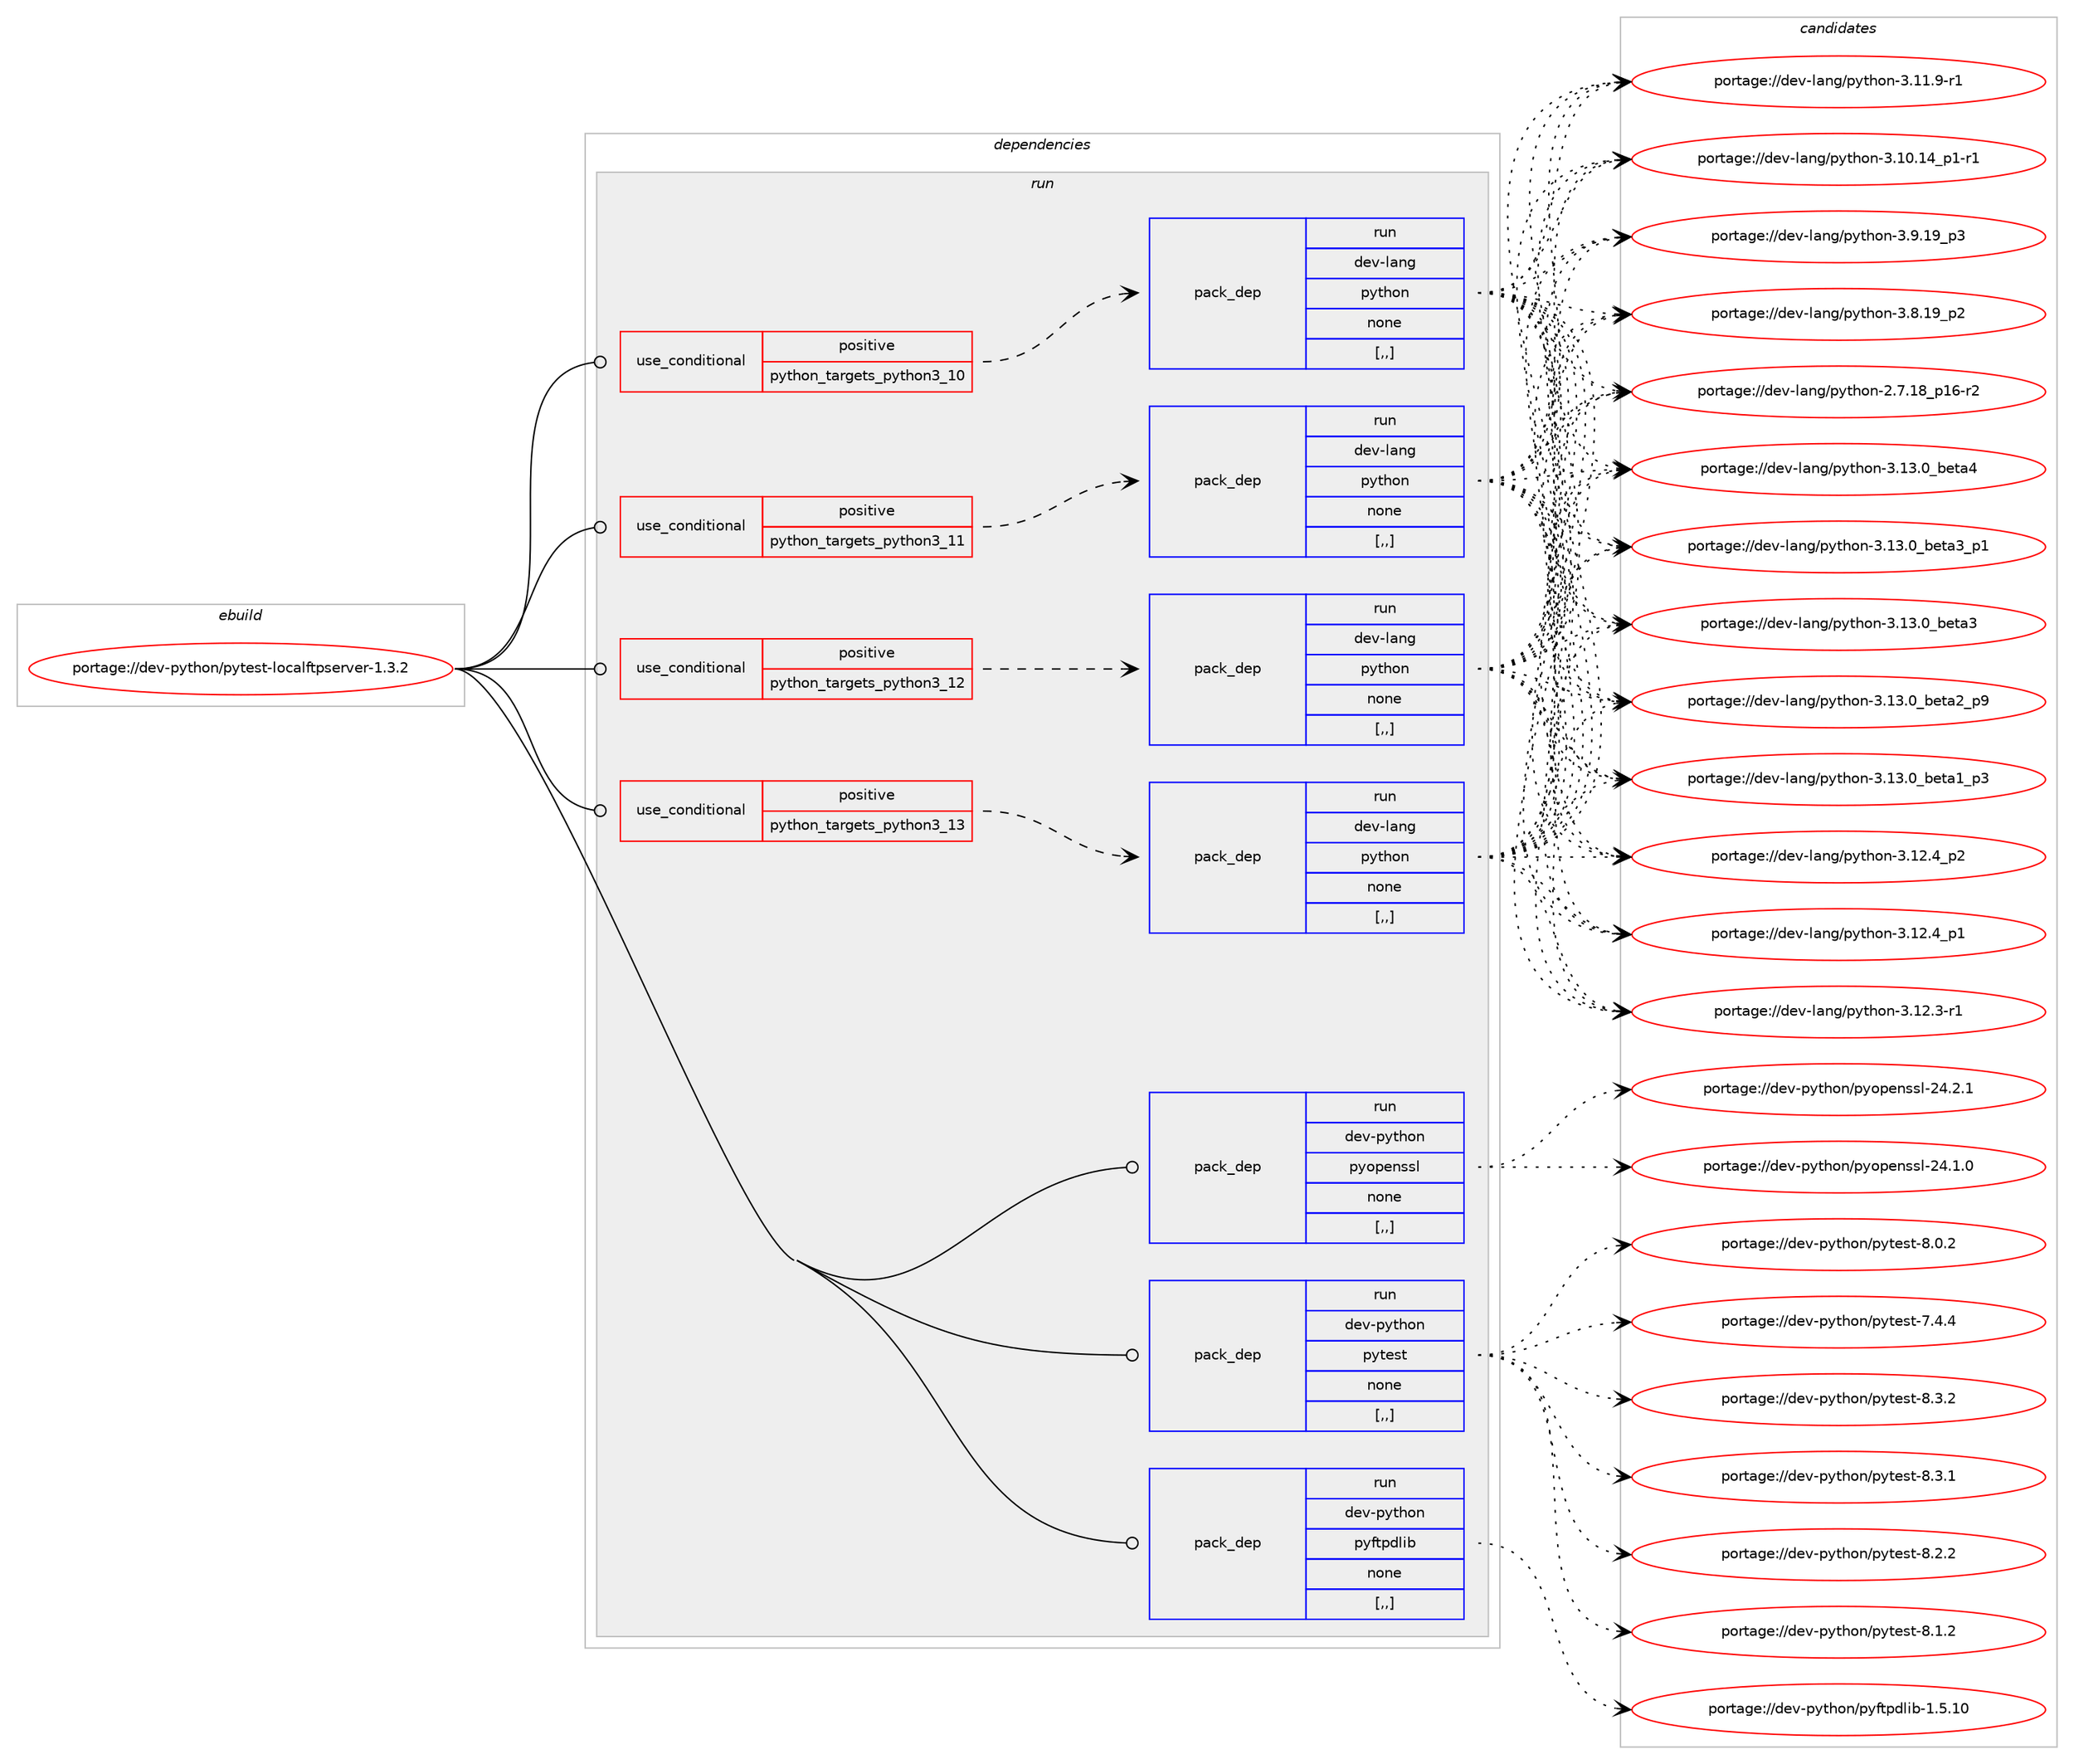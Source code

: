 digraph prolog {

# *************
# Graph options
# *************

newrank=true;
concentrate=true;
compound=true;
graph [rankdir=LR,fontname=Helvetica,fontsize=10,ranksep=1.5];#, ranksep=2.5, nodesep=0.2];
edge  [arrowhead=vee];
node  [fontname=Helvetica,fontsize=10];

# **********
# The ebuild
# **********

subgraph cluster_leftcol {
color=gray;
label=<<i>ebuild</i>>;
id [label="portage://dev-python/pytest-localftpserver-1.3.2", color=red, width=4, href="../dev-python/pytest-localftpserver-1.3.2.svg"];
}

# ****************
# The dependencies
# ****************

subgraph cluster_midcol {
color=gray;
label=<<i>dependencies</i>>;
subgraph cluster_compile {
fillcolor="#eeeeee";
style=filled;
label=<<i>compile</i>>;
}
subgraph cluster_compileandrun {
fillcolor="#eeeeee";
style=filled;
label=<<i>compile and run</i>>;
}
subgraph cluster_run {
fillcolor="#eeeeee";
style=filled;
label=<<i>run</i>>;
subgraph cond38018 {
dependency159416 [label=<<TABLE BORDER="0" CELLBORDER="1" CELLSPACING="0" CELLPADDING="4"><TR><TD ROWSPAN="3" CELLPADDING="10">use_conditional</TD></TR><TR><TD>positive</TD></TR><TR><TD>python_targets_python3_10</TD></TR></TABLE>>, shape=none, color=red];
subgraph pack120129 {
dependency159417 [label=<<TABLE BORDER="0" CELLBORDER="1" CELLSPACING="0" CELLPADDING="4" WIDTH="220"><TR><TD ROWSPAN="6" CELLPADDING="30">pack_dep</TD></TR><TR><TD WIDTH="110">run</TD></TR><TR><TD>dev-lang</TD></TR><TR><TD>python</TD></TR><TR><TD>none</TD></TR><TR><TD>[,,]</TD></TR></TABLE>>, shape=none, color=blue];
}
dependency159416:e -> dependency159417:w [weight=20,style="dashed",arrowhead="vee"];
}
id:e -> dependency159416:w [weight=20,style="solid",arrowhead="odot"];
subgraph cond38019 {
dependency159418 [label=<<TABLE BORDER="0" CELLBORDER="1" CELLSPACING="0" CELLPADDING="4"><TR><TD ROWSPAN="3" CELLPADDING="10">use_conditional</TD></TR><TR><TD>positive</TD></TR><TR><TD>python_targets_python3_11</TD></TR></TABLE>>, shape=none, color=red];
subgraph pack120130 {
dependency159419 [label=<<TABLE BORDER="0" CELLBORDER="1" CELLSPACING="0" CELLPADDING="4" WIDTH="220"><TR><TD ROWSPAN="6" CELLPADDING="30">pack_dep</TD></TR><TR><TD WIDTH="110">run</TD></TR><TR><TD>dev-lang</TD></TR><TR><TD>python</TD></TR><TR><TD>none</TD></TR><TR><TD>[,,]</TD></TR></TABLE>>, shape=none, color=blue];
}
dependency159418:e -> dependency159419:w [weight=20,style="dashed",arrowhead="vee"];
}
id:e -> dependency159418:w [weight=20,style="solid",arrowhead="odot"];
subgraph cond38020 {
dependency159420 [label=<<TABLE BORDER="0" CELLBORDER="1" CELLSPACING="0" CELLPADDING="4"><TR><TD ROWSPAN="3" CELLPADDING="10">use_conditional</TD></TR><TR><TD>positive</TD></TR><TR><TD>python_targets_python3_12</TD></TR></TABLE>>, shape=none, color=red];
subgraph pack120131 {
dependency159421 [label=<<TABLE BORDER="0" CELLBORDER="1" CELLSPACING="0" CELLPADDING="4" WIDTH="220"><TR><TD ROWSPAN="6" CELLPADDING="30">pack_dep</TD></TR><TR><TD WIDTH="110">run</TD></TR><TR><TD>dev-lang</TD></TR><TR><TD>python</TD></TR><TR><TD>none</TD></TR><TR><TD>[,,]</TD></TR></TABLE>>, shape=none, color=blue];
}
dependency159420:e -> dependency159421:w [weight=20,style="dashed",arrowhead="vee"];
}
id:e -> dependency159420:w [weight=20,style="solid",arrowhead="odot"];
subgraph cond38021 {
dependency159422 [label=<<TABLE BORDER="0" CELLBORDER="1" CELLSPACING="0" CELLPADDING="4"><TR><TD ROWSPAN="3" CELLPADDING="10">use_conditional</TD></TR><TR><TD>positive</TD></TR><TR><TD>python_targets_python3_13</TD></TR></TABLE>>, shape=none, color=red];
subgraph pack120132 {
dependency159423 [label=<<TABLE BORDER="0" CELLBORDER="1" CELLSPACING="0" CELLPADDING="4" WIDTH="220"><TR><TD ROWSPAN="6" CELLPADDING="30">pack_dep</TD></TR><TR><TD WIDTH="110">run</TD></TR><TR><TD>dev-lang</TD></TR><TR><TD>python</TD></TR><TR><TD>none</TD></TR><TR><TD>[,,]</TD></TR></TABLE>>, shape=none, color=blue];
}
dependency159422:e -> dependency159423:w [weight=20,style="dashed",arrowhead="vee"];
}
id:e -> dependency159422:w [weight=20,style="solid",arrowhead="odot"];
subgraph pack120133 {
dependency159424 [label=<<TABLE BORDER="0" CELLBORDER="1" CELLSPACING="0" CELLPADDING="4" WIDTH="220"><TR><TD ROWSPAN="6" CELLPADDING="30">pack_dep</TD></TR><TR><TD WIDTH="110">run</TD></TR><TR><TD>dev-python</TD></TR><TR><TD>pyftpdlib</TD></TR><TR><TD>none</TD></TR><TR><TD>[,,]</TD></TR></TABLE>>, shape=none, color=blue];
}
id:e -> dependency159424:w [weight=20,style="solid",arrowhead="odot"];
subgraph pack120134 {
dependency159425 [label=<<TABLE BORDER="0" CELLBORDER="1" CELLSPACING="0" CELLPADDING="4" WIDTH="220"><TR><TD ROWSPAN="6" CELLPADDING="30">pack_dep</TD></TR><TR><TD WIDTH="110">run</TD></TR><TR><TD>dev-python</TD></TR><TR><TD>pyopenssl</TD></TR><TR><TD>none</TD></TR><TR><TD>[,,]</TD></TR></TABLE>>, shape=none, color=blue];
}
id:e -> dependency159425:w [weight=20,style="solid",arrowhead="odot"];
subgraph pack120135 {
dependency159426 [label=<<TABLE BORDER="0" CELLBORDER="1" CELLSPACING="0" CELLPADDING="4" WIDTH="220"><TR><TD ROWSPAN="6" CELLPADDING="30">pack_dep</TD></TR><TR><TD WIDTH="110">run</TD></TR><TR><TD>dev-python</TD></TR><TR><TD>pytest</TD></TR><TR><TD>none</TD></TR><TR><TD>[,,]</TD></TR></TABLE>>, shape=none, color=blue];
}
id:e -> dependency159426:w [weight=20,style="solid",arrowhead="odot"];
}
}

# **************
# The candidates
# **************

subgraph cluster_choices {
rank=same;
color=gray;
label=<<i>candidates</i>>;

subgraph choice120129 {
color=black;
nodesep=1;
choice1001011184510897110103471121211161041111104551464951464895981011169752 [label="portage://dev-lang/python-3.13.0_beta4", color=red, width=4,href="../dev-lang/python-3.13.0_beta4.svg"];
choice10010111845108971101034711212111610411111045514649514648959810111697519511249 [label="portage://dev-lang/python-3.13.0_beta3_p1", color=red, width=4,href="../dev-lang/python-3.13.0_beta3_p1.svg"];
choice1001011184510897110103471121211161041111104551464951464895981011169751 [label="portage://dev-lang/python-3.13.0_beta3", color=red, width=4,href="../dev-lang/python-3.13.0_beta3.svg"];
choice10010111845108971101034711212111610411111045514649514648959810111697509511257 [label="portage://dev-lang/python-3.13.0_beta2_p9", color=red, width=4,href="../dev-lang/python-3.13.0_beta2_p9.svg"];
choice10010111845108971101034711212111610411111045514649514648959810111697499511251 [label="portage://dev-lang/python-3.13.0_beta1_p3", color=red, width=4,href="../dev-lang/python-3.13.0_beta1_p3.svg"];
choice100101118451089711010347112121116104111110455146495046529511250 [label="portage://dev-lang/python-3.12.4_p2", color=red, width=4,href="../dev-lang/python-3.12.4_p2.svg"];
choice100101118451089711010347112121116104111110455146495046529511249 [label="portage://dev-lang/python-3.12.4_p1", color=red, width=4,href="../dev-lang/python-3.12.4_p1.svg"];
choice100101118451089711010347112121116104111110455146495046514511449 [label="portage://dev-lang/python-3.12.3-r1", color=red, width=4,href="../dev-lang/python-3.12.3-r1.svg"];
choice100101118451089711010347112121116104111110455146494946574511449 [label="portage://dev-lang/python-3.11.9-r1", color=red, width=4,href="../dev-lang/python-3.11.9-r1.svg"];
choice100101118451089711010347112121116104111110455146494846495295112494511449 [label="portage://dev-lang/python-3.10.14_p1-r1", color=red, width=4,href="../dev-lang/python-3.10.14_p1-r1.svg"];
choice100101118451089711010347112121116104111110455146574649579511251 [label="portage://dev-lang/python-3.9.19_p3", color=red, width=4,href="../dev-lang/python-3.9.19_p3.svg"];
choice100101118451089711010347112121116104111110455146564649579511250 [label="portage://dev-lang/python-3.8.19_p2", color=red, width=4,href="../dev-lang/python-3.8.19_p2.svg"];
choice100101118451089711010347112121116104111110455046554649569511249544511450 [label="portage://dev-lang/python-2.7.18_p16-r2", color=red, width=4,href="../dev-lang/python-2.7.18_p16-r2.svg"];
dependency159417:e -> choice1001011184510897110103471121211161041111104551464951464895981011169752:w [style=dotted,weight="100"];
dependency159417:e -> choice10010111845108971101034711212111610411111045514649514648959810111697519511249:w [style=dotted,weight="100"];
dependency159417:e -> choice1001011184510897110103471121211161041111104551464951464895981011169751:w [style=dotted,weight="100"];
dependency159417:e -> choice10010111845108971101034711212111610411111045514649514648959810111697509511257:w [style=dotted,weight="100"];
dependency159417:e -> choice10010111845108971101034711212111610411111045514649514648959810111697499511251:w [style=dotted,weight="100"];
dependency159417:e -> choice100101118451089711010347112121116104111110455146495046529511250:w [style=dotted,weight="100"];
dependency159417:e -> choice100101118451089711010347112121116104111110455146495046529511249:w [style=dotted,weight="100"];
dependency159417:e -> choice100101118451089711010347112121116104111110455146495046514511449:w [style=dotted,weight="100"];
dependency159417:e -> choice100101118451089711010347112121116104111110455146494946574511449:w [style=dotted,weight="100"];
dependency159417:e -> choice100101118451089711010347112121116104111110455146494846495295112494511449:w [style=dotted,weight="100"];
dependency159417:e -> choice100101118451089711010347112121116104111110455146574649579511251:w [style=dotted,weight="100"];
dependency159417:e -> choice100101118451089711010347112121116104111110455146564649579511250:w [style=dotted,weight="100"];
dependency159417:e -> choice100101118451089711010347112121116104111110455046554649569511249544511450:w [style=dotted,weight="100"];
}
subgraph choice120130 {
color=black;
nodesep=1;
choice1001011184510897110103471121211161041111104551464951464895981011169752 [label="portage://dev-lang/python-3.13.0_beta4", color=red, width=4,href="../dev-lang/python-3.13.0_beta4.svg"];
choice10010111845108971101034711212111610411111045514649514648959810111697519511249 [label="portage://dev-lang/python-3.13.0_beta3_p1", color=red, width=4,href="../dev-lang/python-3.13.0_beta3_p1.svg"];
choice1001011184510897110103471121211161041111104551464951464895981011169751 [label="portage://dev-lang/python-3.13.0_beta3", color=red, width=4,href="../dev-lang/python-3.13.0_beta3.svg"];
choice10010111845108971101034711212111610411111045514649514648959810111697509511257 [label="portage://dev-lang/python-3.13.0_beta2_p9", color=red, width=4,href="../dev-lang/python-3.13.0_beta2_p9.svg"];
choice10010111845108971101034711212111610411111045514649514648959810111697499511251 [label="portage://dev-lang/python-3.13.0_beta1_p3", color=red, width=4,href="../dev-lang/python-3.13.0_beta1_p3.svg"];
choice100101118451089711010347112121116104111110455146495046529511250 [label="portage://dev-lang/python-3.12.4_p2", color=red, width=4,href="../dev-lang/python-3.12.4_p2.svg"];
choice100101118451089711010347112121116104111110455146495046529511249 [label="portage://dev-lang/python-3.12.4_p1", color=red, width=4,href="../dev-lang/python-3.12.4_p1.svg"];
choice100101118451089711010347112121116104111110455146495046514511449 [label="portage://dev-lang/python-3.12.3-r1", color=red, width=4,href="../dev-lang/python-3.12.3-r1.svg"];
choice100101118451089711010347112121116104111110455146494946574511449 [label="portage://dev-lang/python-3.11.9-r1", color=red, width=4,href="../dev-lang/python-3.11.9-r1.svg"];
choice100101118451089711010347112121116104111110455146494846495295112494511449 [label="portage://dev-lang/python-3.10.14_p1-r1", color=red, width=4,href="../dev-lang/python-3.10.14_p1-r1.svg"];
choice100101118451089711010347112121116104111110455146574649579511251 [label="portage://dev-lang/python-3.9.19_p3", color=red, width=4,href="../dev-lang/python-3.9.19_p3.svg"];
choice100101118451089711010347112121116104111110455146564649579511250 [label="portage://dev-lang/python-3.8.19_p2", color=red, width=4,href="../dev-lang/python-3.8.19_p2.svg"];
choice100101118451089711010347112121116104111110455046554649569511249544511450 [label="portage://dev-lang/python-2.7.18_p16-r2", color=red, width=4,href="../dev-lang/python-2.7.18_p16-r2.svg"];
dependency159419:e -> choice1001011184510897110103471121211161041111104551464951464895981011169752:w [style=dotted,weight="100"];
dependency159419:e -> choice10010111845108971101034711212111610411111045514649514648959810111697519511249:w [style=dotted,weight="100"];
dependency159419:e -> choice1001011184510897110103471121211161041111104551464951464895981011169751:w [style=dotted,weight="100"];
dependency159419:e -> choice10010111845108971101034711212111610411111045514649514648959810111697509511257:w [style=dotted,weight="100"];
dependency159419:e -> choice10010111845108971101034711212111610411111045514649514648959810111697499511251:w [style=dotted,weight="100"];
dependency159419:e -> choice100101118451089711010347112121116104111110455146495046529511250:w [style=dotted,weight="100"];
dependency159419:e -> choice100101118451089711010347112121116104111110455146495046529511249:w [style=dotted,weight="100"];
dependency159419:e -> choice100101118451089711010347112121116104111110455146495046514511449:w [style=dotted,weight="100"];
dependency159419:e -> choice100101118451089711010347112121116104111110455146494946574511449:w [style=dotted,weight="100"];
dependency159419:e -> choice100101118451089711010347112121116104111110455146494846495295112494511449:w [style=dotted,weight="100"];
dependency159419:e -> choice100101118451089711010347112121116104111110455146574649579511251:w [style=dotted,weight="100"];
dependency159419:e -> choice100101118451089711010347112121116104111110455146564649579511250:w [style=dotted,weight="100"];
dependency159419:e -> choice100101118451089711010347112121116104111110455046554649569511249544511450:w [style=dotted,weight="100"];
}
subgraph choice120131 {
color=black;
nodesep=1;
choice1001011184510897110103471121211161041111104551464951464895981011169752 [label="portage://dev-lang/python-3.13.0_beta4", color=red, width=4,href="../dev-lang/python-3.13.0_beta4.svg"];
choice10010111845108971101034711212111610411111045514649514648959810111697519511249 [label="portage://dev-lang/python-3.13.0_beta3_p1", color=red, width=4,href="../dev-lang/python-3.13.0_beta3_p1.svg"];
choice1001011184510897110103471121211161041111104551464951464895981011169751 [label="portage://dev-lang/python-3.13.0_beta3", color=red, width=4,href="../dev-lang/python-3.13.0_beta3.svg"];
choice10010111845108971101034711212111610411111045514649514648959810111697509511257 [label="portage://dev-lang/python-3.13.0_beta2_p9", color=red, width=4,href="../dev-lang/python-3.13.0_beta2_p9.svg"];
choice10010111845108971101034711212111610411111045514649514648959810111697499511251 [label="portage://dev-lang/python-3.13.0_beta1_p3", color=red, width=4,href="../dev-lang/python-3.13.0_beta1_p3.svg"];
choice100101118451089711010347112121116104111110455146495046529511250 [label="portage://dev-lang/python-3.12.4_p2", color=red, width=4,href="../dev-lang/python-3.12.4_p2.svg"];
choice100101118451089711010347112121116104111110455146495046529511249 [label="portage://dev-lang/python-3.12.4_p1", color=red, width=4,href="../dev-lang/python-3.12.4_p1.svg"];
choice100101118451089711010347112121116104111110455146495046514511449 [label="portage://dev-lang/python-3.12.3-r1", color=red, width=4,href="../dev-lang/python-3.12.3-r1.svg"];
choice100101118451089711010347112121116104111110455146494946574511449 [label="portage://dev-lang/python-3.11.9-r1", color=red, width=4,href="../dev-lang/python-3.11.9-r1.svg"];
choice100101118451089711010347112121116104111110455146494846495295112494511449 [label="portage://dev-lang/python-3.10.14_p1-r1", color=red, width=4,href="../dev-lang/python-3.10.14_p1-r1.svg"];
choice100101118451089711010347112121116104111110455146574649579511251 [label="portage://dev-lang/python-3.9.19_p3", color=red, width=4,href="../dev-lang/python-3.9.19_p3.svg"];
choice100101118451089711010347112121116104111110455146564649579511250 [label="portage://dev-lang/python-3.8.19_p2", color=red, width=4,href="../dev-lang/python-3.8.19_p2.svg"];
choice100101118451089711010347112121116104111110455046554649569511249544511450 [label="portage://dev-lang/python-2.7.18_p16-r2", color=red, width=4,href="../dev-lang/python-2.7.18_p16-r2.svg"];
dependency159421:e -> choice1001011184510897110103471121211161041111104551464951464895981011169752:w [style=dotted,weight="100"];
dependency159421:e -> choice10010111845108971101034711212111610411111045514649514648959810111697519511249:w [style=dotted,weight="100"];
dependency159421:e -> choice1001011184510897110103471121211161041111104551464951464895981011169751:w [style=dotted,weight="100"];
dependency159421:e -> choice10010111845108971101034711212111610411111045514649514648959810111697509511257:w [style=dotted,weight="100"];
dependency159421:e -> choice10010111845108971101034711212111610411111045514649514648959810111697499511251:w [style=dotted,weight="100"];
dependency159421:e -> choice100101118451089711010347112121116104111110455146495046529511250:w [style=dotted,weight="100"];
dependency159421:e -> choice100101118451089711010347112121116104111110455146495046529511249:w [style=dotted,weight="100"];
dependency159421:e -> choice100101118451089711010347112121116104111110455146495046514511449:w [style=dotted,weight="100"];
dependency159421:e -> choice100101118451089711010347112121116104111110455146494946574511449:w [style=dotted,weight="100"];
dependency159421:e -> choice100101118451089711010347112121116104111110455146494846495295112494511449:w [style=dotted,weight="100"];
dependency159421:e -> choice100101118451089711010347112121116104111110455146574649579511251:w [style=dotted,weight="100"];
dependency159421:e -> choice100101118451089711010347112121116104111110455146564649579511250:w [style=dotted,weight="100"];
dependency159421:e -> choice100101118451089711010347112121116104111110455046554649569511249544511450:w [style=dotted,weight="100"];
}
subgraph choice120132 {
color=black;
nodesep=1;
choice1001011184510897110103471121211161041111104551464951464895981011169752 [label="portage://dev-lang/python-3.13.0_beta4", color=red, width=4,href="../dev-lang/python-3.13.0_beta4.svg"];
choice10010111845108971101034711212111610411111045514649514648959810111697519511249 [label="portage://dev-lang/python-3.13.0_beta3_p1", color=red, width=4,href="../dev-lang/python-3.13.0_beta3_p1.svg"];
choice1001011184510897110103471121211161041111104551464951464895981011169751 [label="portage://dev-lang/python-3.13.0_beta3", color=red, width=4,href="../dev-lang/python-3.13.0_beta3.svg"];
choice10010111845108971101034711212111610411111045514649514648959810111697509511257 [label="portage://dev-lang/python-3.13.0_beta2_p9", color=red, width=4,href="../dev-lang/python-3.13.0_beta2_p9.svg"];
choice10010111845108971101034711212111610411111045514649514648959810111697499511251 [label="portage://dev-lang/python-3.13.0_beta1_p3", color=red, width=4,href="../dev-lang/python-3.13.0_beta1_p3.svg"];
choice100101118451089711010347112121116104111110455146495046529511250 [label="portage://dev-lang/python-3.12.4_p2", color=red, width=4,href="../dev-lang/python-3.12.4_p2.svg"];
choice100101118451089711010347112121116104111110455146495046529511249 [label="portage://dev-lang/python-3.12.4_p1", color=red, width=4,href="../dev-lang/python-3.12.4_p1.svg"];
choice100101118451089711010347112121116104111110455146495046514511449 [label="portage://dev-lang/python-3.12.3-r1", color=red, width=4,href="../dev-lang/python-3.12.3-r1.svg"];
choice100101118451089711010347112121116104111110455146494946574511449 [label="portage://dev-lang/python-3.11.9-r1", color=red, width=4,href="../dev-lang/python-3.11.9-r1.svg"];
choice100101118451089711010347112121116104111110455146494846495295112494511449 [label="portage://dev-lang/python-3.10.14_p1-r1", color=red, width=4,href="../dev-lang/python-3.10.14_p1-r1.svg"];
choice100101118451089711010347112121116104111110455146574649579511251 [label="portage://dev-lang/python-3.9.19_p3", color=red, width=4,href="../dev-lang/python-3.9.19_p3.svg"];
choice100101118451089711010347112121116104111110455146564649579511250 [label="portage://dev-lang/python-3.8.19_p2", color=red, width=4,href="../dev-lang/python-3.8.19_p2.svg"];
choice100101118451089711010347112121116104111110455046554649569511249544511450 [label="portage://dev-lang/python-2.7.18_p16-r2", color=red, width=4,href="../dev-lang/python-2.7.18_p16-r2.svg"];
dependency159423:e -> choice1001011184510897110103471121211161041111104551464951464895981011169752:w [style=dotted,weight="100"];
dependency159423:e -> choice10010111845108971101034711212111610411111045514649514648959810111697519511249:w [style=dotted,weight="100"];
dependency159423:e -> choice1001011184510897110103471121211161041111104551464951464895981011169751:w [style=dotted,weight="100"];
dependency159423:e -> choice10010111845108971101034711212111610411111045514649514648959810111697509511257:w [style=dotted,weight="100"];
dependency159423:e -> choice10010111845108971101034711212111610411111045514649514648959810111697499511251:w [style=dotted,weight="100"];
dependency159423:e -> choice100101118451089711010347112121116104111110455146495046529511250:w [style=dotted,weight="100"];
dependency159423:e -> choice100101118451089711010347112121116104111110455146495046529511249:w [style=dotted,weight="100"];
dependency159423:e -> choice100101118451089711010347112121116104111110455146495046514511449:w [style=dotted,weight="100"];
dependency159423:e -> choice100101118451089711010347112121116104111110455146494946574511449:w [style=dotted,weight="100"];
dependency159423:e -> choice100101118451089711010347112121116104111110455146494846495295112494511449:w [style=dotted,weight="100"];
dependency159423:e -> choice100101118451089711010347112121116104111110455146574649579511251:w [style=dotted,weight="100"];
dependency159423:e -> choice100101118451089711010347112121116104111110455146564649579511250:w [style=dotted,weight="100"];
dependency159423:e -> choice100101118451089711010347112121116104111110455046554649569511249544511450:w [style=dotted,weight="100"];
}
subgraph choice120133 {
color=black;
nodesep=1;
choice10010111845112121116104111110471121211021161121001081059845494653464948 [label="portage://dev-python/pyftpdlib-1.5.10", color=red, width=4,href="../dev-python/pyftpdlib-1.5.10.svg"];
dependency159424:e -> choice10010111845112121116104111110471121211021161121001081059845494653464948:w [style=dotted,weight="100"];
}
subgraph choice120134 {
color=black;
nodesep=1;
choice100101118451121211161041111104711212111111210111011511510845505246504649 [label="portage://dev-python/pyopenssl-24.2.1", color=red, width=4,href="../dev-python/pyopenssl-24.2.1.svg"];
choice100101118451121211161041111104711212111111210111011511510845505246494648 [label="portage://dev-python/pyopenssl-24.1.0", color=red, width=4,href="../dev-python/pyopenssl-24.1.0.svg"];
dependency159425:e -> choice100101118451121211161041111104711212111111210111011511510845505246504649:w [style=dotted,weight="100"];
dependency159425:e -> choice100101118451121211161041111104711212111111210111011511510845505246494648:w [style=dotted,weight="100"];
}
subgraph choice120135 {
color=black;
nodesep=1;
choice1001011184511212111610411111047112121116101115116455646514650 [label="portage://dev-python/pytest-8.3.2", color=red, width=4,href="../dev-python/pytest-8.3.2.svg"];
choice1001011184511212111610411111047112121116101115116455646514649 [label="portage://dev-python/pytest-8.3.1", color=red, width=4,href="../dev-python/pytest-8.3.1.svg"];
choice1001011184511212111610411111047112121116101115116455646504650 [label="portage://dev-python/pytest-8.2.2", color=red, width=4,href="../dev-python/pytest-8.2.2.svg"];
choice1001011184511212111610411111047112121116101115116455646494650 [label="portage://dev-python/pytest-8.1.2", color=red, width=4,href="../dev-python/pytest-8.1.2.svg"];
choice1001011184511212111610411111047112121116101115116455646484650 [label="portage://dev-python/pytest-8.0.2", color=red, width=4,href="../dev-python/pytest-8.0.2.svg"];
choice1001011184511212111610411111047112121116101115116455546524652 [label="portage://dev-python/pytest-7.4.4", color=red, width=4,href="../dev-python/pytest-7.4.4.svg"];
dependency159426:e -> choice1001011184511212111610411111047112121116101115116455646514650:w [style=dotted,weight="100"];
dependency159426:e -> choice1001011184511212111610411111047112121116101115116455646514649:w [style=dotted,weight="100"];
dependency159426:e -> choice1001011184511212111610411111047112121116101115116455646504650:w [style=dotted,weight="100"];
dependency159426:e -> choice1001011184511212111610411111047112121116101115116455646494650:w [style=dotted,weight="100"];
dependency159426:e -> choice1001011184511212111610411111047112121116101115116455646484650:w [style=dotted,weight="100"];
dependency159426:e -> choice1001011184511212111610411111047112121116101115116455546524652:w [style=dotted,weight="100"];
}
}

}
